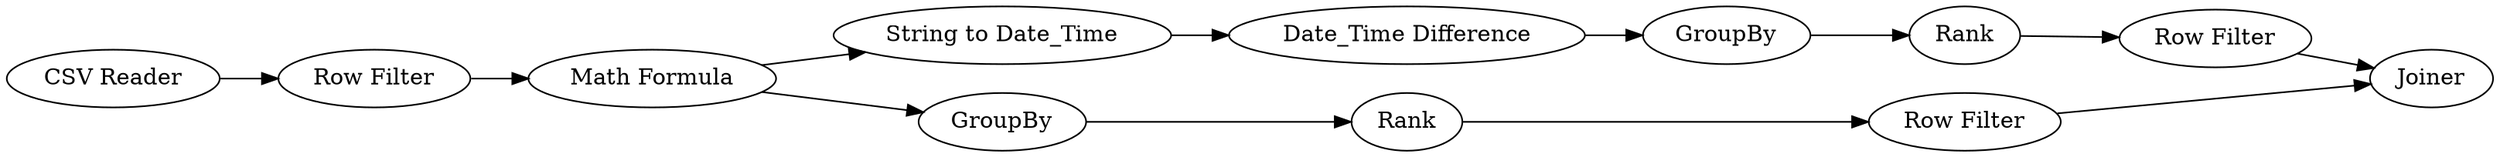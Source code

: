 digraph {
	7 -> 8
	11 -> 12
	4 -> 5
	3 -> 7
	8 -> 9
	3 -> 4
	6 -> 12
	5 -> 6
	1 -> 2
	9 -> 10
	2 -> 3
	10 -> 11
	5 [label=Rank]
	1 [label="CSV Reader"]
	7 [label="String to Date_Time"]
	9 [label=GroupBy]
	11 [label="Row Filter"]
	4 [label=GroupBy]
	10 [label=Rank]
	6 [label="Row Filter"]
	8 [label="Date_Time Difference"]
	3 [label="Math Formula"]
	2 [label="Row Filter"]
	12 [label=Joiner]
	rankdir=LR
}
